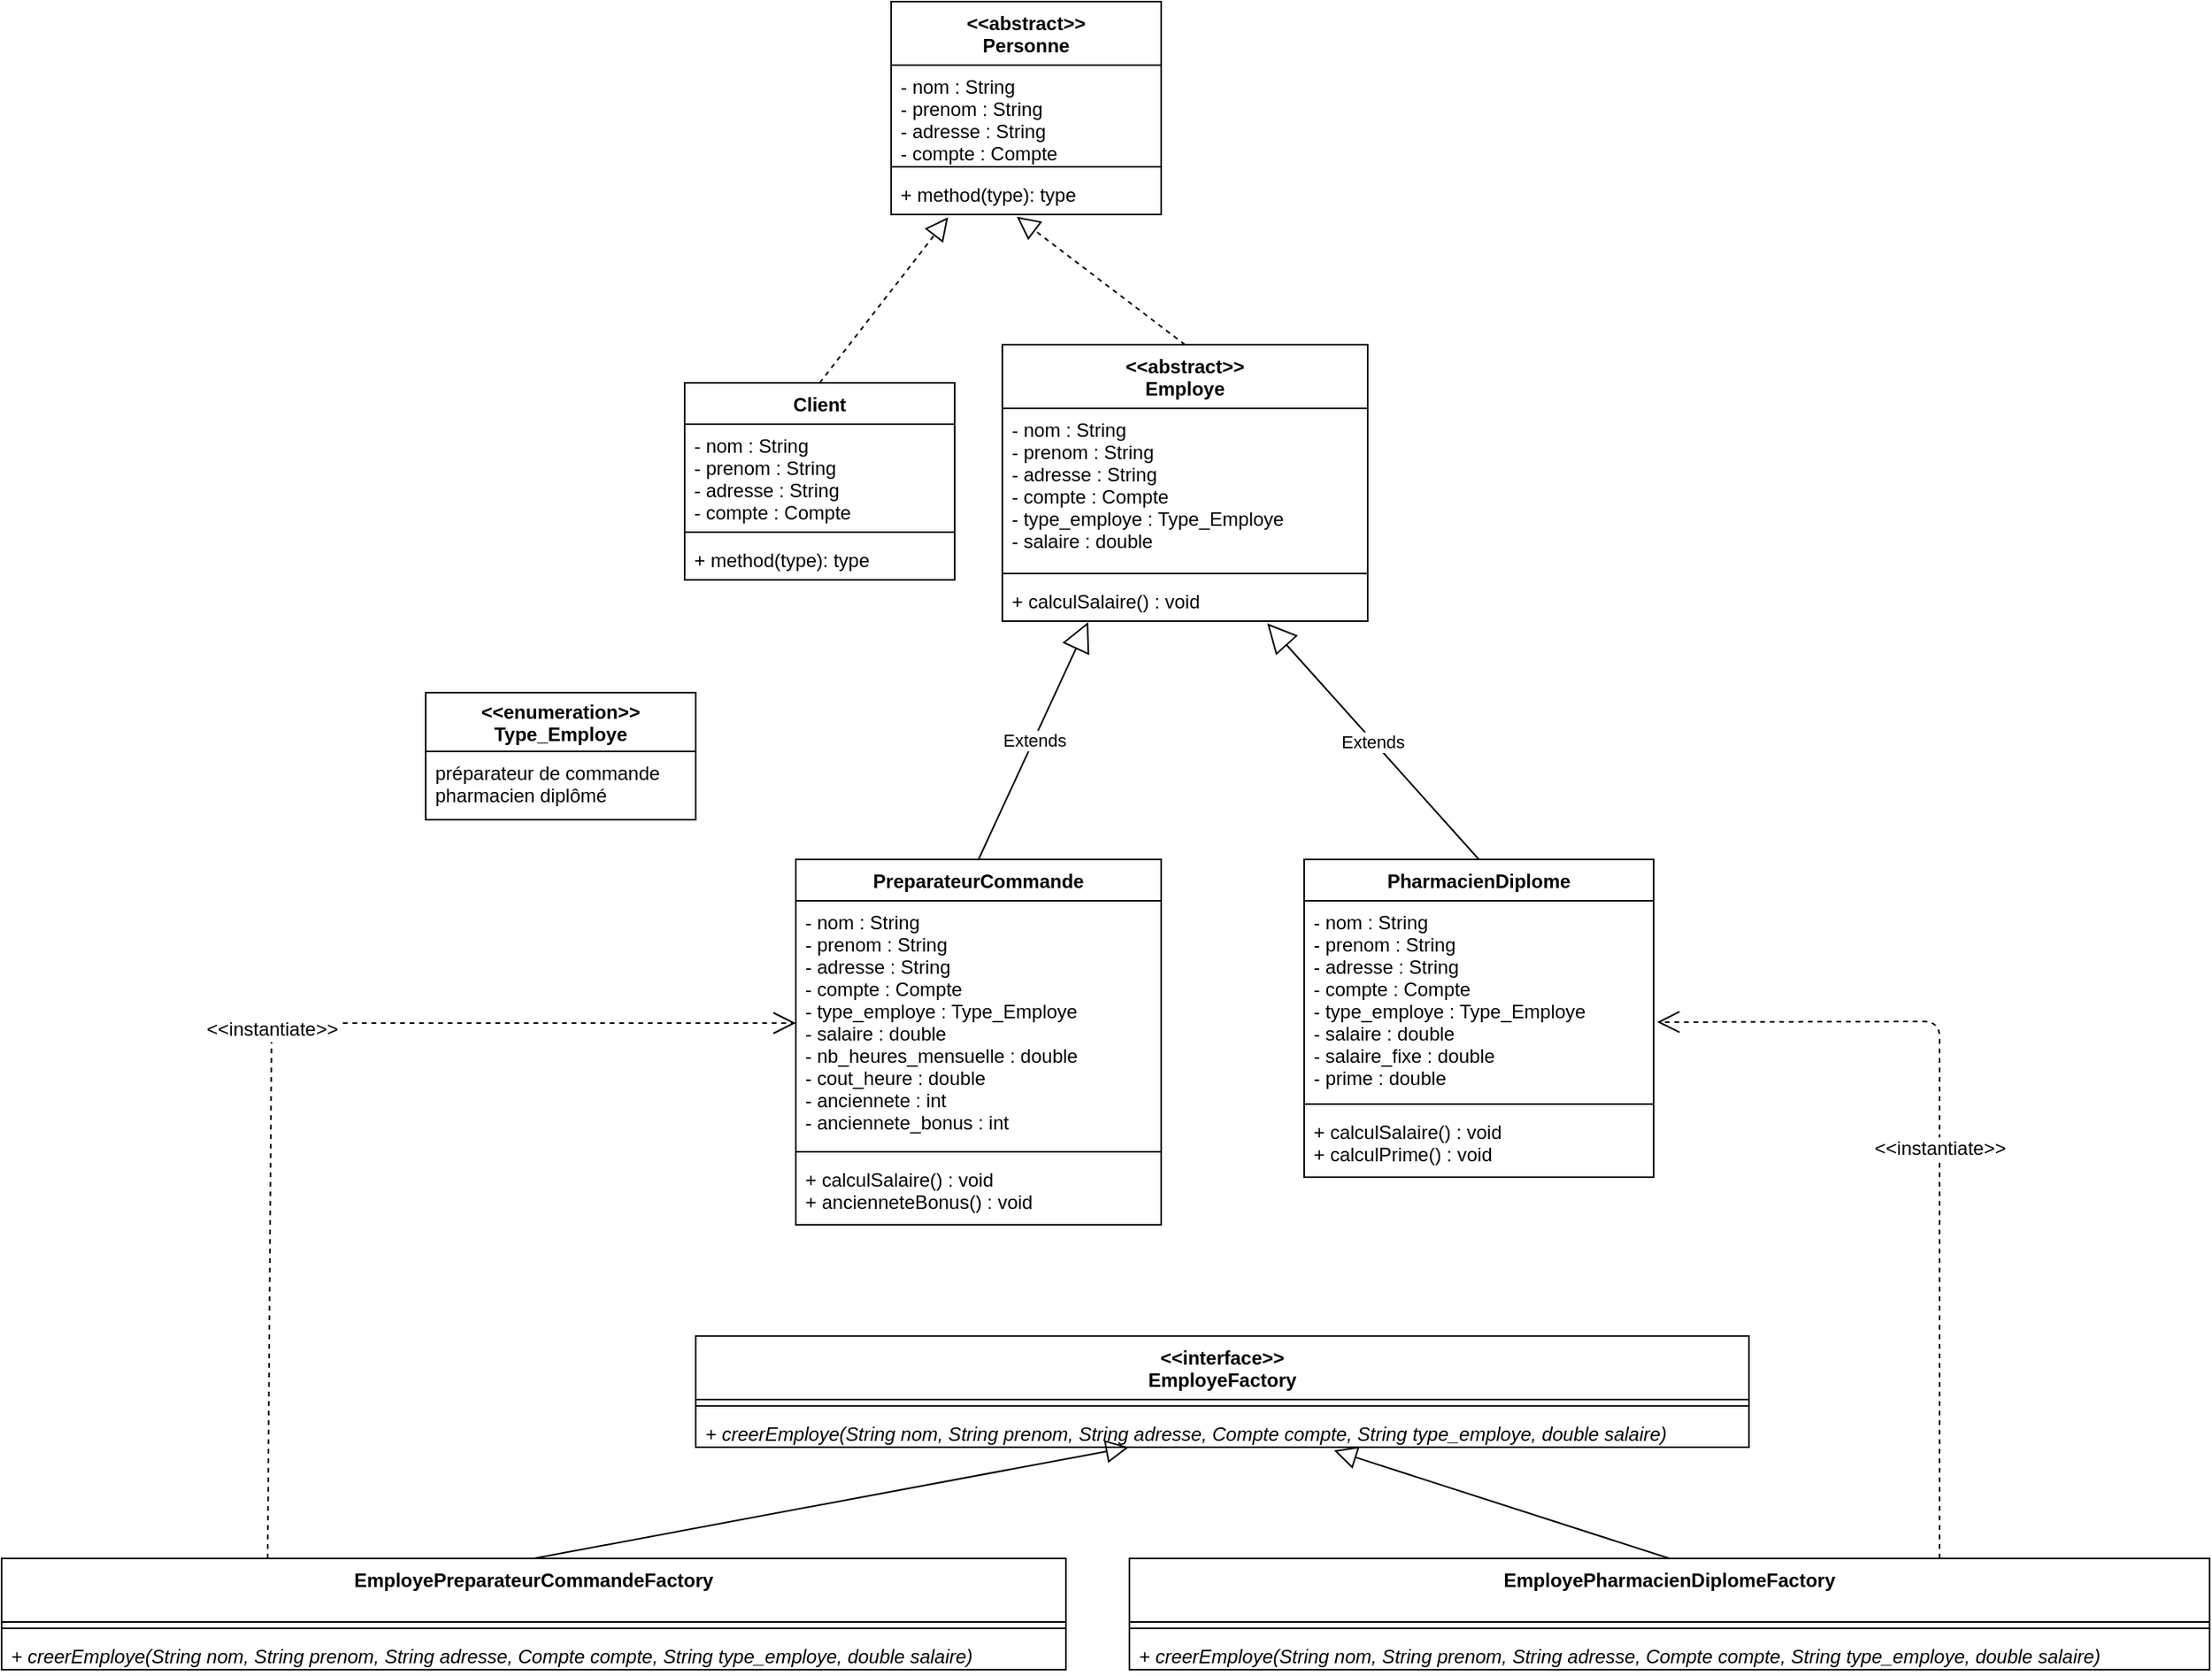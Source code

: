 <mxfile version="13.10.5" type="device"><diagram id="5JZYJKWloyh6G8vaNusU" name="Page-1"><mxGraphModel dx="1865" dy="580" grid="1" gridSize="10" guides="1" tooltips="1" connect="1" arrows="1" fold="1" page="1" pageScale="1" pageWidth="827" pageHeight="1169" math="0" shadow="0"><root><mxCell id="0"/><mxCell id="1" parent="0"/><mxCell id="cJedtfaVmE2dZ4xjLiGs-1" value="&lt;&lt;abstract&gt;&gt;&#10;Personne" style="swimlane;fontStyle=1;align=center;verticalAlign=top;childLayout=stackLayout;horizontal=1;startSize=40;horizontalStack=0;resizeParent=1;resizeParentMax=0;resizeLast=0;collapsible=1;marginBottom=0;" parent="1" vertex="1"><mxGeometry x="210" y="70" width="170" height="134" as="geometry"/></mxCell><mxCell id="cJedtfaVmE2dZ4xjLiGs-2" value="- nom : String&#10;- prenom : String&#10;- adresse : String&#10;- compte : Compte&#10;" style="text;strokeColor=none;fillColor=none;align=left;verticalAlign=top;spacingLeft=4;spacingRight=4;overflow=hidden;rotatable=0;points=[[0,0.5],[1,0.5]];portConstraint=eastwest;" parent="cJedtfaVmE2dZ4xjLiGs-1" vertex="1"><mxGeometry y="40" width="170" height="60" as="geometry"/></mxCell><mxCell id="cJedtfaVmE2dZ4xjLiGs-3" value="" style="line;strokeWidth=1;fillColor=none;align=left;verticalAlign=middle;spacingTop=-1;spacingLeft=3;spacingRight=3;rotatable=0;labelPosition=right;points=[];portConstraint=eastwest;" parent="cJedtfaVmE2dZ4xjLiGs-1" vertex="1"><mxGeometry y="100" width="170" height="8" as="geometry"/></mxCell><mxCell id="cJedtfaVmE2dZ4xjLiGs-4" value="+ method(type): type" style="text;strokeColor=none;fillColor=none;align=left;verticalAlign=top;spacingLeft=4;spacingRight=4;overflow=hidden;rotatable=0;points=[[0,0.5],[1,0.5]];portConstraint=eastwest;" parent="cJedtfaVmE2dZ4xjLiGs-1" vertex="1"><mxGeometry y="108" width="170" height="26" as="geometry"/></mxCell><mxCell id="cJedtfaVmE2dZ4xjLiGs-5" value="&lt;&lt;abstract&gt;&gt;&#10;Employe" style="swimlane;fontStyle=1;align=center;verticalAlign=top;childLayout=stackLayout;horizontal=1;startSize=40;horizontalStack=0;resizeParent=1;resizeParentMax=0;resizeLast=0;collapsible=1;marginBottom=0;" parent="1" vertex="1"><mxGeometry x="280" y="286" width="230" height="174" as="geometry"/></mxCell><mxCell id="cJedtfaVmE2dZ4xjLiGs-6" value="- nom : String&#10;- prenom : String&#10;- adresse : String&#10;- compte : Compte&#10;- type_employe : Type_Employe&#10;- salaire : double" style="text;strokeColor=none;fillColor=none;align=left;verticalAlign=top;spacingLeft=4;spacingRight=4;overflow=hidden;rotatable=0;points=[[0,0.5],[1,0.5]];portConstraint=eastwest;" parent="cJedtfaVmE2dZ4xjLiGs-5" vertex="1"><mxGeometry y="40" width="230" height="100" as="geometry"/></mxCell><mxCell id="cJedtfaVmE2dZ4xjLiGs-7" value="" style="line;strokeWidth=1;fillColor=none;align=left;verticalAlign=middle;spacingTop=-1;spacingLeft=3;spacingRight=3;rotatable=0;labelPosition=right;points=[];portConstraint=eastwest;" parent="cJedtfaVmE2dZ4xjLiGs-5" vertex="1"><mxGeometry y="140" width="230" height="8" as="geometry"/></mxCell><mxCell id="cJedtfaVmE2dZ4xjLiGs-8" value="+ calculSalaire() : void" style="text;strokeColor=none;fillColor=none;align=left;verticalAlign=top;spacingLeft=4;spacingRight=4;overflow=hidden;rotatable=0;points=[[0,0.5],[1,0.5]];portConstraint=eastwest;" parent="cJedtfaVmE2dZ4xjLiGs-5" vertex="1"><mxGeometry y="148" width="230" height="26" as="geometry"/></mxCell><mxCell id="cJedtfaVmE2dZ4xjLiGs-9" value="PharmacienDiplome" style="swimlane;fontStyle=1;align=center;verticalAlign=top;childLayout=stackLayout;horizontal=1;startSize=26;horizontalStack=0;resizeParent=1;resizeParentMax=0;resizeLast=0;collapsible=1;marginBottom=0;" parent="1" vertex="1"><mxGeometry x="470" y="610" width="220" height="200" as="geometry"/></mxCell><mxCell id="cJedtfaVmE2dZ4xjLiGs-10" value="- nom : String&#10;- prenom : String&#10;- adresse : String&#10;- compte : Compte&#10;- type_employe : Type_Employe&#10;- salaire : double&#10;- salaire_fixe : double&#10;- prime : double" style="text;strokeColor=none;fillColor=none;align=left;verticalAlign=top;spacingLeft=4;spacingRight=4;overflow=hidden;rotatable=0;points=[[0,0.5],[1,0.5]];portConstraint=eastwest;" parent="cJedtfaVmE2dZ4xjLiGs-9" vertex="1"><mxGeometry y="26" width="220" height="124" as="geometry"/></mxCell><mxCell id="cJedtfaVmE2dZ4xjLiGs-11" value="" style="line;strokeWidth=1;fillColor=none;align=left;verticalAlign=middle;spacingTop=-1;spacingLeft=3;spacingRight=3;rotatable=0;labelPosition=right;points=[];portConstraint=eastwest;" parent="cJedtfaVmE2dZ4xjLiGs-9" vertex="1"><mxGeometry y="150" width="220" height="8" as="geometry"/></mxCell><mxCell id="cJedtfaVmE2dZ4xjLiGs-12" value="+ calculSalaire() : void&#10;+ calculPrime() : void" style="text;strokeColor=none;fillColor=none;align=left;verticalAlign=top;spacingLeft=4;spacingRight=4;overflow=hidden;rotatable=0;points=[[0,0.5],[1,0.5]];portConstraint=eastwest;" parent="cJedtfaVmE2dZ4xjLiGs-9" vertex="1"><mxGeometry y="158" width="220" height="42" as="geometry"/></mxCell><mxCell id="cJedtfaVmE2dZ4xjLiGs-13" value="PreparateurCommande" style="swimlane;fontStyle=1;align=center;verticalAlign=top;childLayout=stackLayout;horizontal=1;startSize=26;horizontalStack=0;resizeParent=1;resizeParentMax=0;resizeLast=0;collapsible=1;marginBottom=0;" parent="1" vertex="1"><mxGeometry x="150" y="610" width="230" height="230" as="geometry"/></mxCell><mxCell id="cJedtfaVmE2dZ4xjLiGs-14" value="- nom : String&#10;- prenom : String&#10;- adresse : String&#10;- compte : Compte&#10;- type_employe : Type_Employe&#10;- salaire : double&#10;- nb_heures_mensuelle : double&#10;- cout_heure : double&#10;- anciennete : int&#10;- anciennete_bonus : int" style="text;strokeColor=none;fillColor=none;align=left;verticalAlign=top;spacingLeft=4;spacingRight=4;overflow=hidden;rotatable=0;points=[[0,0.5],[1,0.5]];portConstraint=eastwest;" parent="cJedtfaVmE2dZ4xjLiGs-13" vertex="1"><mxGeometry y="26" width="230" height="154" as="geometry"/></mxCell><mxCell id="cJedtfaVmE2dZ4xjLiGs-15" value="" style="line;strokeWidth=1;fillColor=none;align=left;verticalAlign=middle;spacingTop=-1;spacingLeft=3;spacingRight=3;rotatable=0;labelPosition=right;points=[];portConstraint=eastwest;" parent="cJedtfaVmE2dZ4xjLiGs-13" vertex="1"><mxGeometry y="180" width="230" height="8" as="geometry"/></mxCell><mxCell id="cJedtfaVmE2dZ4xjLiGs-16" value="+ calculSalaire() : void&#10;+ ancienneteBonus() : void" style="text;strokeColor=none;fillColor=none;align=left;verticalAlign=top;spacingLeft=4;spacingRight=4;overflow=hidden;rotatable=0;points=[[0,0.5],[1,0.5]];portConstraint=eastwest;" parent="cJedtfaVmE2dZ4xjLiGs-13" vertex="1"><mxGeometry y="188" width="230" height="42" as="geometry"/></mxCell><mxCell id="cJedtfaVmE2dZ4xjLiGs-17" value="Extends" style="endArrow=block;endSize=16;endFill=0;html=1;exitX=0.5;exitY=0;exitDx=0;exitDy=0;entryX=0.235;entryY=1.023;entryDx=0;entryDy=0;entryPerimeter=0;" parent="1" source="cJedtfaVmE2dZ4xjLiGs-13" target="cJedtfaVmE2dZ4xjLiGs-8" edge="1"><mxGeometry width="160" relative="1" as="geometry"><mxPoint x="540" y="260" as="sourcePoint"/><mxPoint x="700" y="260" as="targetPoint"/></mxGeometry></mxCell><mxCell id="cJedtfaVmE2dZ4xjLiGs-18" value="Extends" style="endArrow=block;endSize=16;endFill=0;html=1;exitX=0.5;exitY=0;exitDx=0;exitDy=0;entryX=0.725;entryY=1.054;entryDx=0;entryDy=0;entryPerimeter=0;" parent="1" source="cJedtfaVmE2dZ4xjLiGs-9" target="cJedtfaVmE2dZ4xjLiGs-8" edge="1"><mxGeometry width="160" relative="1" as="geometry"><mxPoint x="554" y="360" as="sourcePoint"/><mxPoint x="327.6" y="390.598" as="targetPoint"/></mxGeometry></mxCell><mxCell id="cJedtfaVmE2dZ4xjLiGs-19" value="" style="endArrow=block;dashed=1;endFill=0;endSize=12;html=1;exitX=0.5;exitY=0;exitDx=0;exitDy=0;entryX=0.465;entryY=1.054;entryDx=0;entryDy=0;entryPerimeter=0;" parent="1" source="cJedtfaVmE2dZ4xjLiGs-5" target="cJedtfaVmE2dZ4xjLiGs-4" edge="1"><mxGeometry width="160" relative="1" as="geometry"><mxPoint x="540" y="360" as="sourcePoint"/><mxPoint x="700" y="360" as="targetPoint"/></mxGeometry></mxCell><mxCell id="cJedtfaVmE2dZ4xjLiGs-20" value="&lt;&lt;enumeration&gt;&gt;&#10;Type_Employe" style="swimlane;fontStyle=1;childLayout=stackLayout;horizontal=1;startSize=37;fillColor=none;horizontalStack=0;resizeParent=1;resizeParentMax=0;resizeLast=0;collapsible=1;marginBottom=0;" parent="1" vertex="1"><mxGeometry x="-83" y="505" width="170" height="80" as="geometry"/></mxCell><mxCell id="cJedtfaVmE2dZ4xjLiGs-21" value="préparateur de commande&#10;pharmacien diplômé " style="text;strokeColor=none;fillColor=none;align=left;verticalAlign=top;spacingLeft=4;spacingRight=4;overflow=hidden;rotatable=0;points=[[0,0.5],[1,0.5]];portConstraint=eastwest;" parent="cJedtfaVmE2dZ4xjLiGs-20" vertex="1"><mxGeometry y="37" width="170" height="43" as="geometry"/></mxCell><mxCell id="cJedtfaVmE2dZ4xjLiGs-22" value="Client" style="swimlane;fontStyle=1;align=center;verticalAlign=top;childLayout=stackLayout;horizontal=1;startSize=26;horizontalStack=0;resizeParent=1;resizeParentMax=0;resizeLast=0;collapsible=1;marginBottom=0;" parent="1" vertex="1"><mxGeometry x="80" y="310" width="170" height="124" as="geometry"/></mxCell><mxCell id="cJedtfaVmE2dZ4xjLiGs-23" value="- nom : String&#10;- prenom : String&#10;- adresse : String&#10;- compte : Compte" style="text;strokeColor=none;fillColor=none;align=left;verticalAlign=top;spacingLeft=4;spacingRight=4;overflow=hidden;rotatable=0;points=[[0,0.5],[1,0.5]];portConstraint=eastwest;" parent="cJedtfaVmE2dZ4xjLiGs-22" vertex="1"><mxGeometry y="26" width="170" height="64" as="geometry"/></mxCell><mxCell id="cJedtfaVmE2dZ4xjLiGs-24" value="" style="line;strokeWidth=1;fillColor=none;align=left;verticalAlign=middle;spacingTop=-1;spacingLeft=3;spacingRight=3;rotatable=0;labelPosition=right;points=[];portConstraint=eastwest;" parent="cJedtfaVmE2dZ4xjLiGs-22" vertex="1"><mxGeometry y="90" width="170" height="8" as="geometry"/></mxCell><mxCell id="cJedtfaVmE2dZ4xjLiGs-25" value="+ method(type): type" style="text;strokeColor=none;fillColor=none;align=left;verticalAlign=top;spacingLeft=4;spacingRight=4;overflow=hidden;rotatable=0;points=[[0,0.5],[1,0.5]];portConstraint=eastwest;" parent="cJedtfaVmE2dZ4xjLiGs-22" vertex="1"><mxGeometry y="98" width="170" height="26" as="geometry"/></mxCell><mxCell id="cJedtfaVmE2dZ4xjLiGs-26" value="" style="endArrow=block;dashed=1;endFill=0;endSize=12;html=1;exitX=0.5;exitY=0;exitDx=0;exitDy=0;entryX=0.211;entryY=1.069;entryDx=0;entryDy=0;entryPerimeter=0;" parent="1" source="cJedtfaVmE2dZ4xjLiGs-22" target="cJedtfaVmE2dZ4xjLiGs-4" edge="1"><mxGeometry width="160" relative="1" as="geometry"><mxPoint x="405" y="296" as="sourcePoint"/><mxPoint x="404.4" y="245.404" as="targetPoint"/></mxGeometry></mxCell><mxCell id="cJedtfaVmE2dZ4xjLiGs-27" value="&lt;&lt;interface&gt;&gt;&#10;EmployeFactory" style="swimlane;fontStyle=1;align=center;verticalAlign=top;childLayout=stackLayout;horizontal=1;startSize=40;horizontalStack=0;resizeParent=1;resizeParentMax=0;resizeLast=0;collapsible=1;marginBottom=0;fontSize=12;" parent="1" vertex="1"><mxGeometry x="87" y="910" width="663" height="70" as="geometry"/></mxCell><mxCell id="cJedtfaVmE2dZ4xjLiGs-28" value="" style="line;strokeWidth=1;fillColor=none;align=left;verticalAlign=middle;spacingTop=-1;spacingLeft=3;spacingRight=3;rotatable=0;labelPosition=right;points=[];portConstraint=eastwest;" parent="cJedtfaVmE2dZ4xjLiGs-27" vertex="1"><mxGeometry y="40" width="663" height="8" as="geometry"/></mxCell><mxCell id="cJedtfaVmE2dZ4xjLiGs-29" value="+ creerEmploye(String nom, String prenom, String adresse, Compte compte, String type_employe, double salaire)" style="text;strokeColor=none;fillColor=none;align=left;verticalAlign=top;spacingLeft=4;spacingRight=4;overflow=hidden;rotatable=0;points=[[0,0.5],[1,0.5]];portConstraint=eastwest;fontStyle=2" parent="cJedtfaVmE2dZ4xjLiGs-27" vertex="1"><mxGeometry y="48" width="663" height="22" as="geometry"/></mxCell><mxCell id="cJedtfaVmE2dZ4xjLiGs-30" value="EmployePreparateurCommandeFactory" style="swimlane;fontStyle=1;align=center;verticalAlign=top;childLayout=stackLayout;horizontal=1;startSize=40;horizontalStack=0;resizeParent=1;resizeParentMax=0;resizeLast=0;collapsible=1;marginBottom=0;fontSize=12;" parent="1" vertex="1"><mxGeometry x="-350" y="1050" width="670" height="70" as="geometry"/></mxCell><mxCell id="cJedtfaVmE2dZ4xjLiGs-31" value="" style="line;strokeWidth=1;fillColor=none;align=left;verticalAlign=middle;spacingTop=-1;spacingLeft=3;spacingRight=3;rotatable=0;labelPosition=right;points=[];portConstraint=eastwest;" parent="cJedtfaVmE2dZ4xjLiGs-30" vertex="1"><mxGeometry y="40" width="670" height="8" as="geometry"/></mxCell><mxCell id="cJedtfaVmE2dZ4xjLiGs-32" value="+ creerEmploye(String nom, String prenom, String adresse, Compte compte, String type_employe, double salaire)" style="text;strokeColor=none;fillColor=none;align=left;verticalAlign=top;spacingLeft=4;spacingRight=4;overflow=hidden;rotatable=0;points=[[0,0.5],[1,0.5]];portConstraint=eastwest;fontStyle=2" parent="cJedtfaVmE2dZ4xjLiGs-30" vertex="1"><mxGeometry y="48" width="670" height="22" as="geometry"/></mxCell><mxCell id="cJedtfaVmE2dZ4xjLiGs-33" value="EmployePharmacienDiplomeFactory" style="swimlane;fontStyle=1;align=center;verticalAlign=top;childLayout=stackLayout;horizontal=1;startSize=40;horizontalStack=0;resizeParent=1;resizeParentMax=0;resizeLast=0;collapsible=1;marginBottom=0;fontSize=12;" parent="1" vertex="1"><mxGeometry x="360" y="1050" width="680" height="70" as="geometry"/></mxCell><mxCell id="cJedtfaVmE2dZ4xjLiGs-34" value="" style="line;strokeWidth=1;fillColor=none;align=left;verticalAlign=middle;spacingTop=-1;spacingLeft=3;spacingRight=3;rotatable=0;labelPosition=right;points=[];portConstraint=eastwest;" parent="cJedtfaVmE2dZ4xjLiGs-33" vertex="1"><mxGeometry y="40" width="680" height="8" as="geometry"/></mxCell><mxCell id="cJedtfaVmE2dZ4xjLiGs-35" value="+ creerEmploye(String nom, String prenom, String adresse, Compte compte, String type_employe, double salaire)" style="text;strokeColor=none;fillColor=none;align=left;verticalAlign=top;spacingLeft=4;spacingRight=4;overflow=hidden;rotatable=0;points=[[0,0.5],[1,0.5]];portConstraint=eastwest;fontStyle=2" parent="cJedtfaVmE2dZ4xjLiGs-33" vertex="1"><mxGeometry y="48" width="680" height="22" as="geometry"/></mxCell><mxCell id="cJedtfaVmE2dZ4xjLiGs-36" value="" style="endArrow=block;endFill=0;endSize=12;html=1;fontSize=12;exitX=0.5;exitY=0;exitDx=0;exitDy=0;" parent="1" source="cJedtfaVmE2dZ4xjLiGs-30" target="cJedtfaVmE2dZ4xjLiGs-29" edge="1"><mxGeometry width="160" relative="1" as="geometry"><mxPoint x="-245" y="310" as="sourcePoint"/><mxPoint x="120" y="210" as="targetPoint"/><Array as="points"/></mxGeometry></mxCell><mxCell id="cJedtfaVmE2dZ4xjLiGs-37" value="" style="endArrow=block;endFill=0;endSize=12;html=1;fontSize=12;exitX=0.5;exitY=0;exitDx=0;exitDy=0;entryX=0.606;entryY=1.091;entryDx=0;entryDy=0;entryPerimeter=0;" parent="1" source="cJedtfaVmE2dZ4xjLiGs-33" target="cJedtfaVmE2dZ4xjLiGs-29" edge="1"><mxGeometry width="160" relative="1" as="geometry"><mxPoint x="110" y="1060.0" as="sourcePoint"/><mxPoint x="487.654" y="990.0" as="targetPoint"/><Array as="points"/></mxGeometry></mxCell><mxCell id="cJedtfaVmE2dZ4xjLiGs-38" value="&amp;lt;&amp;lt;instantiate&amp;gt;&amp;gt;" style="endArrow=open;endSize=12;dashed=1;html=1;fontSize=12;exitX=0.25;exitY=0;exitDx=0;exitDy=0;entryX=0;entryY=0.5;entryDx=0;entryDy=0;" parent="1" source="cJedtfaVmE2dZ4xjLiGs-30" target="cJedtfaVmE2dZ4xjLiGs-14" edge="1"><mxGeometry width="160" relative="1" as="geometry"><mxPoint x="-285.0" y="910" as="sourcePoint"/><mxPoint x="340.0" y="473" as="targetPoint"/><Array as="points"><mxPoint x="-180" y="713"/></Array></mxGeometry></mxCell><mxCell id="cJedtfaVmE2dZ4xjLiGs-39" value="&amp;lt;&amp;lt;instantiate&amp;gt;&amp;gt;" style="endArrow=open;endSize=12;dashed=1;html=1;fontSize=12;exitX=0.75;exitY=0;exitDx=0;exitDy=0;entryX=1.01;entryY=0.616;entryDx=0;entryDy=0;entryPerimeter=0;" parent="1" source="cJedtfaVmE2dZ4xjLiGs-33" target="cJedtfaVmE2dZ4xjLiGs-10" edge="1"><mxGeometry width="160" relative="1" as="geometry"><mxPoint x="-172.5" y="1060" as="sourcePoint"/><mxPoint x="160" y="723.0" as="targetPoint"/><Array as="points"><mxPoint x="870" y="712"/></Array></mxGeometry></mxCell></root></mxGraphModel></diagram></mxfile>